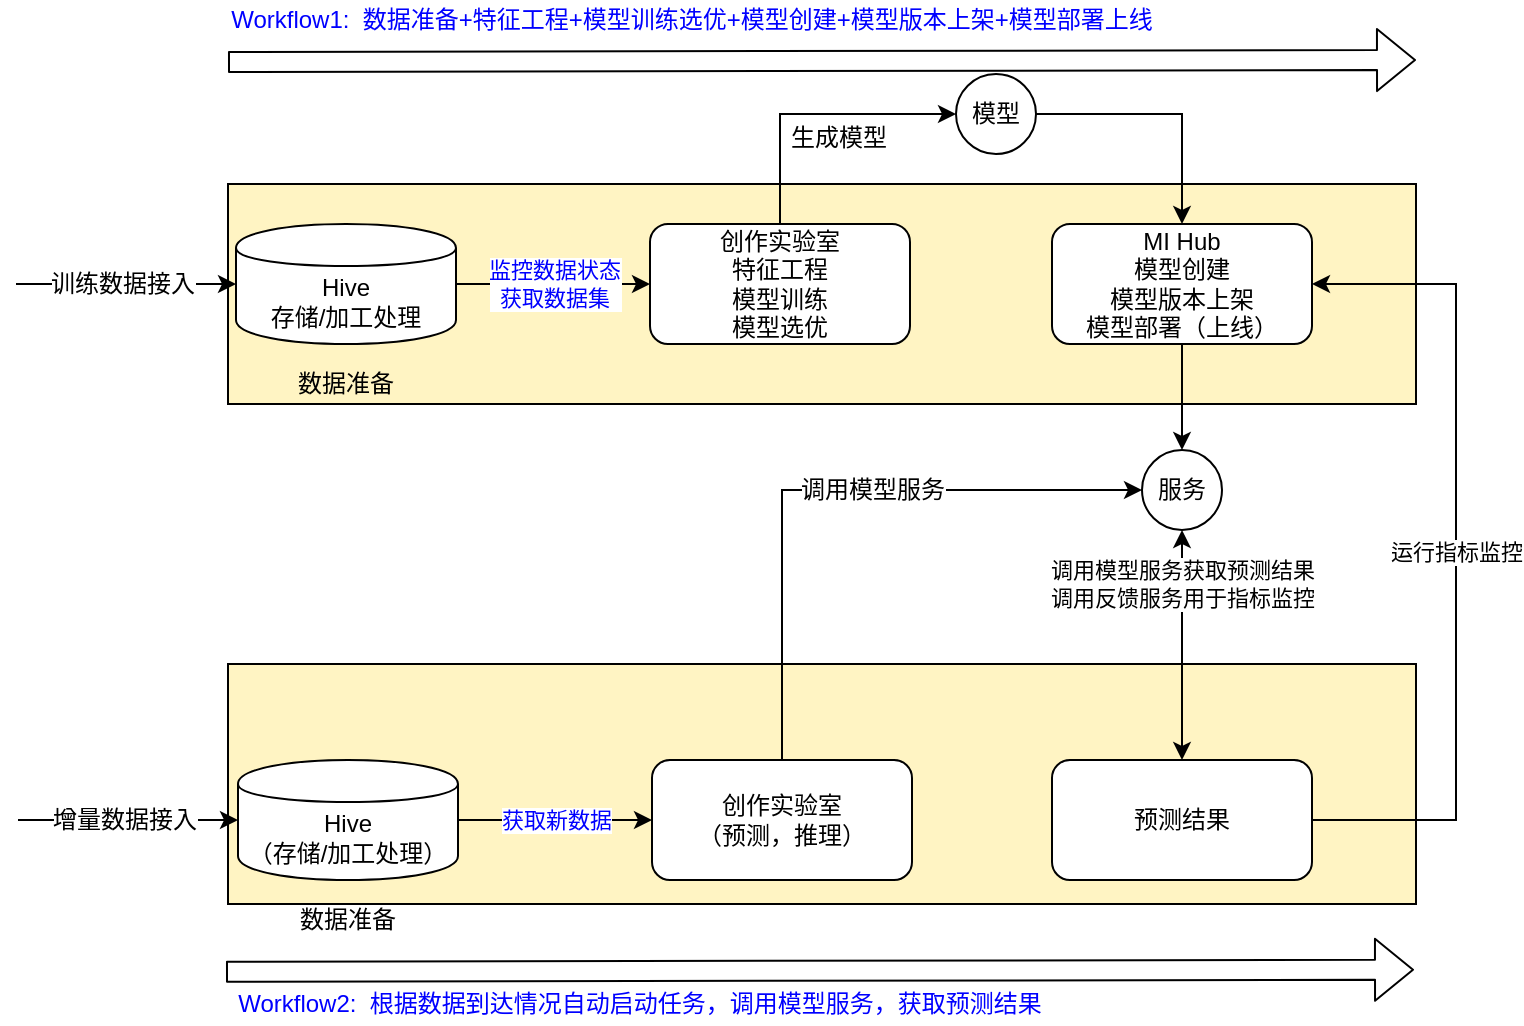 <mxGraphModel grid="1" gridSize="10" guides="1" tooltips="1" connect="1" arrows="1" fold="1" page="1" pageScale="1" pageWidth="827" pageHeight="1169" background="#ffffff"><root><mxCell id="0"/><mxCell id="1" parent="0"/><mxCell id="52" value="" style="rounded=0;whiteSpace=wrap;html=1;fillColor=#FFF4C3;" parent="1" vertex="1"><mxGeometry x="156" y="630" width="594" height="120" as="geometry"/></mxCell><mxCell id="50" value="" style="rounded=0;whiteSpace=wrap;html=1;fillColor=#FFF4C3;" parent="1" vertex="1"><mxGeometry x="156" y="390" width="594" height="110" as="geometry"/></mxCell><mxCell id="13" value="&lt;div&gt;&lt;font color=&quot;#0000ff&quot;&gt;监控数据状态&lt;/font&gt;&lt;/div&gt;&lt;font color=&quot;#0000ff&quot;&gt;获取数据集&lt;/font&gt;" style="edgeStyle=orthogonalEdgeStyle;rounded=0;html=1;exitX=1;exitY=0.5;entryX=0;entryY=0.5;jettySize=auto;orthogonalLoop=1;" parent="1" source="3" target="12" edge="1"><mxGeometry relative="1" as="geometry"/></mxCell><mxCell id="3" value="Hive&lt;div&gt;存储/加工处理&lt;/div&gt;" style="shape=cylinder;whiteSpace=wrap;html=1;boundedLbl=1;" parent="1" vertex="1"><mxGeometry x="160" y="410" width="110" height="60" as="geometry"/></mxCell><mxCell id="4" value="" style="endArrow=classic;html=1;entryX=0;entryY=0.5;" parent="1" target="3" edge="1"><mxGeometry width="50" height="50" relative="1" as="geometry"><mxPoint x="50" y="440" as="sourcePoint"/><mxPoint x="240" y="480" as="targetPoint"/></mxGeometry></mxCell><mxCell id="5" value="训练数据接入" style="text;html=1;resizable=0;points=[];align=center;verticalAlign=middle;labelBackgroundColor=#ffffff;" parent="4" vertex="1" connectable="0"><mxGeometry x="0.393" y="1" relative="1" as="geometry"><mxPoint x="-24" y="1" as="offset"/></mxGeometry></mxCell><mxCell id="11" value="数据准备" style="text;html=1;strokeColor=none;fillColor=none;align=center;verticalAlign=middle;whiteSpace=wrap;rounded=0;" parent="1" vertex="1"><mxGeometry x="190" y="480" width="50" height="20" as="geometry"/></mxCell><mxCell id="21" style="edgeStyle=orthogonalEdgeStyle;rounded=0;html=1;exitX=0.5;exitY=0;entryX=0;entryY=0.5;jettySize=auto;orthogonalLoop=1;" parent="1" source="12" target="20" edge="1"><mxGeometry relative="1" as="geometry"/></mxCell><mxCell id="53" value="生成模型" style="text;html=1;resizable=0;points=[];align=center;verticalAlign=middle;labelBackgroundColor=#ffffff;" parent="21" vertex="1" connectable="0"><mxGeometry x="-0.393" y="-25" relative="1" as="geometry"><mxPoint x="4" as="offset"/></mxGeometry></mxCell><mxCell id="12" value="创作实验室&lt;div&gt;特征工程&lt;/div&gt;&lt;div&gt;模型训练&lt;/div&gt;&lt;div&gt;模型选优&lt;/div&gt;" style="rounded=1;whiteSpace=wrap;html=1;" parent="1" vertex="1"><mxGeometry x="367" y="410" width="130" height="60" as="geometry"/></mxCell><mxCell id="40" style="edgeStyle=orthogonalEdgeStyle;rounded=0;html=1;exitX=0.5;exitY=1;entryX=0.5;entryY=0;jettySize=auto;orthogonalLoop=1;" parent="1" source="14" target="24" edge="1"><mxGeometry relative="1" as="geometry"/></mxCell><mxCell id="14" value="&lt;div&gt;MI Hub&lt;/div&gt;&lt;div&gt;模型创建&lt;/div&gt;&lt;div&gt;模型版本上架&lt;/div&gt;&lt;div&gt;模型部署（上线）&lt;/div&gt;" style="rounded=1;whiteSpace=wrap;html=1;" parent="1" vertex="1"><mxGeometry x="568" y="410" width="130" height="60" as="geometry"/></mxCell><mxCell id="22" style="edgeStyle=orthogonalEdgeStyle;rounded=0;html=1;exitX=1;exitY=0.5;entryX=0.5;entryY=0;jettySize=auto;orthogonalLoop=1;" parent="1" source="20" target="14" edge="1"><mxGeometry relative="1" as="geometry"/></mxCell><mxCell id="20" value="模型" style="ellipse;whiteSpace=wrap;html=1;aspect=fixed;" parent="1" vertex="1"><mxGeometry x="520" y="335" width="40" height="40" as="geometry"/></mxCell><mxCell id="24" value="服务" style="ellipse;whiteSpace=wrap;html=1;aspect=fixed;" parent="1" vertex="1"><mxGeometry x="613" y="523" width="40" height="40" as="geometry"/></mxCell><mxCell id="28" value="&lt;div&gt;&lt;font color=&quot;#0000ff&quot;&gt;获取新数据&lt;/font&gt;&lt;/div&gt;" style="edgeStyle=orthogonalEdgeStyle;rounded=0;html=1;exitX=1;exitY=0.5;entryX=0;entryY=0.5;jettySize=auto;orthogonalLoop=1;" parent="1" source="29" target="34" edge="1"><mxGeometry relative="1" as="geometry"/></mxCell><mxCell id="29" value="Hive&lt;div&gt;（存储/加工处理）&lt;/div&gt;" style="shape=cylinder;whiteSpace=wrap;html=1;boundedLbl=1;" parent="1" vertex="1"><mxGeometry x="161" y="678" width="110" height="60" as="geometry"/></mxCell><mxCell id="30" value="" style="endArrow=classic;html=1;entryX=0;entryY=0.5;" parent="1" target="29" edge="1"><mxGeometry width="50" height="50" relative="1" as="geometry"><mxPoint x="51" y="708" as="sourcePoint"/><mxPoint x="241" y="748" as="targetPoint"/></mxGeometry></mxCell><mxCell id="31" value="增量数据接入" style="text;html=1;resizable=0;points=[];align=center;verticalAlign=middle;labelBackgroundColor=#ffffff;" parent="30" vertex="1" connectable="0"><mxGeometry x="0.393" y="1" relative="1" as="geometry"><mxPoint x="-24" y="1" as="offset"/></mxGeometry></mxCell><mxCell id="32" value="数据准备" style="text;html=1;strokeColor=none;fillColor=none;align=center;verticalAlign=middle;whiteSpace=wrap;rounded=0;" parent="1" vertex="1"><mxGeometry x="191" y="748" width="50" height="20" as="geometry"/></mxCell><mxCell id="41" style="edgeStyle=orthogonalEdgeStyle;rounded=0;html=1;exitX=0.5;exitY=0;entryX=0;entryY=0.5;jettySize=auto;orthogonalLoop=1;" parent="1" source="34" target="24" edge="1"><mxGeometry relative="1" as="geometry"/></mxCell><mxCell id="48" value="调用模型服务" style="text;html=1;resizable=0;points=[];align=center;verticalAlign=middle;labelBackgroundColor=#ffffff;" parent="41" vertex="1" connectable="0"><mxGeometry x="-0.031" relative="1" as="geometry"><mxPoint x="27" as="offset"/></mxGeometry></mxCell><mxCell id="34" value="创作实验室&lt;div&gt;（预测，推理）&lt;/div&gt;" style="rounded=1;whiteSpace=wrap;html=1;" parent="1" vertex="1"><mxGeometry x="368" y="678" width="130" height="60" as="geometry"/></mxCell><mxCell id="47" value="运行指标监控" style="edgeStyle=orthogonalEdgeStyle;rounded=0;html=1;exitX=1;exitY=0.5;entryX=1;entryY=0.5;jettySize=auto;orthogonalLoop=1;" parent="1" source="36" target="14" edge="1"><mxGeometry relative="1" as="geometry"><Array as="points"><mxPoint x="770" y="708"/><mxPoint x="770" y="440"/></Array></mxGeometry></mxCell><mxCell id="36" value="&lt;div&gt;预测结果&lt;/div&gt;" style="rounded=1;whiteSpace=wrap;html=1;" parent="1" vertex="1"><mxGeometry x="568" y="678" width="130" height="60" as="geometry"/></mxCell><mxCell id="46" value="调用模型服务获取预测结果&lt;div&gt;调用反馈服务用于指标监控&lt;/div&gt;" style="endArrow=classic;startArrow=classic;html=1;exitX=0.5;exitY=0;entryX=0.5;entryY=1;" parent="1" source="36" target="24" edge="1"><mxGeometry x="0.532" width="50" height="50" relative="1" as="geometry"><mxPoint x="678" y="646" as="sourcePoint"/><mxPoint x="728" y="596" as="targetPoint"/><mxPoint as="offset"/></mxGeometry></mxCell><mxCell id="51" value="&lt;font color=&quot;#0000ff&quot;&gt;Workflow1:&amp;nbsp; 数据准备+特征工程+模型训练选优+模型创建+模型版本上架+模型部署上线&lt;/font&gt;" style="text;html=1;strokeColor=none;fillColor=none;align=center;verticalAlign=middle;whiteSpace=wrap;rounded=0;" parent="1" vertex="1"><mxGeometry x="156" y="298" width="464" height="20" as="geometry"/></mxCell><mxCell id="55" value="&lt;font color=&quot;#0000ff&quot;&gt;Workflow2:&amp;nbsp; 根据数据到达情况自动启动任务，调用模型服务，获取预测结果&lt;/font&gt;" style="text;html=1;strokeColor=none;fillColor=none;align=center;verticalAlign=middle;whiteSpace=wrap;rounded=0;" parent="1" vertex="1"><mxGeometry x="155" y="790" width="414" height="20" as="geometry"/></mxCell><mxCell id="57" value="" style="shape=flexArrow;endArrow=classic;html=1;fillColor=#ffffff;" parent="1" edge="1"><mxGeometry width="50" height="50" relative="1" as="geometry"><mxPoint x="156" y="329" as="sourcePoint"/><mxPoint x="750" y="328" as="targetPoint"/></mxGeometry></mxCell><mxCell id="58" value="" style="shape=flexArrow;endArrow=classic;html=1;fillColor=#ffffff;" parent="1" edge="1"><mxGeometry width="50" height="50" relative="1" as="geometry"><mxPoint x="155" y="783.857" as="sourcePoint"/><mxPoint x="749" y="782.857" as="targetPoint"/></mxGeometry></mxCell></root></mxGraphModel>
